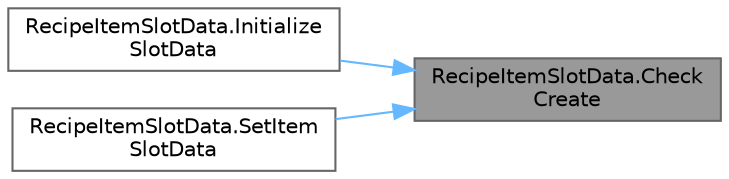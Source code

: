 digraph "RecipeItemSlotData.CheckCreate"
{
 // LATEX_PDF_SIZE
  bgcolor="transparent";
  edge [fontname=Helvetica,fontsize=10,labelfontname=Helvetica,labelfontsize=10];
  node [fontname=Helvetica,fontsize=10,shape=box,height=0.2,width=0.4];
  rankdir="RL";
  Node1 [id="Node000001",label="RecipeItemSlotData.Check\lCreate",height=0.2,width=0.4,color="gray40", fillcolor="grey60", style="filled", fontcolor="black",tooltip=" "];
  Node1 -> Node2 [id="edge1_Node000001_Node000002",dir="back",color="steelblue1",style="solid",tooltip=" "];
  Node2 [id="Node000002",label="RecipeItemSlotData.Initialize\lSlotData",height=0.2,width=0.4,color="grey40", fillcolor="white", style="filled",URL="$class_recipe_item_slot_data.html#ab54a8cff2a563e400c46460fbc197a71",tooltip=" "];
  Node1 -> Node3 [id="edge2_Node000001_Node000003",dir="back",color="steelblue1",style="solid",tooltip=" "];
  Node3 [id="Node000003",label="RecipeItemSlotData.SetItem\lSlotData",height=0.2,width=0.4,color="grey40", fillcolor="white", style="filled",URL="$class_recipe_item_slot_data.html#ae7e2162f8df9d9788047a957924bf568",tooltip=" "];
}
